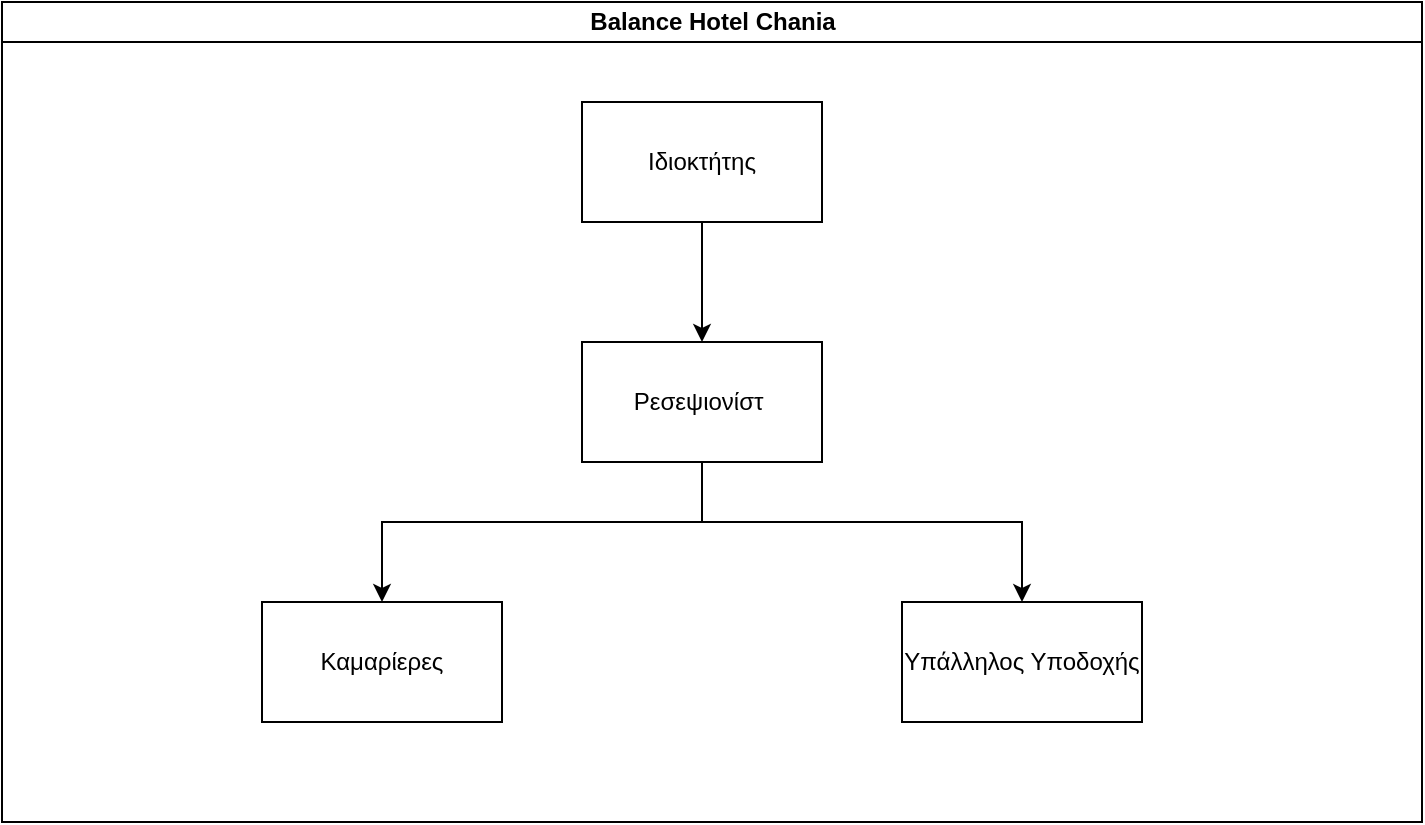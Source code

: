 <mxfile version="16.1.2" type="device"><diagram id="prtHgNgQTEPvFCAcTncT" name="Page-1"><mxGraphModel dx="1422" dy="718" grid="1" gridSize="10" guides="1" tooltips="1" connect="1" arrows="1" fold="1" page="1" pageScale="1" pageWidth="827" pageHeight="1169" math="0" shadow="0"><root><mxCell id="0"/><mxCell id="1" parent="0"/><mxCell id="dNxyNK7c78bLwvsdeMH5-11" value="Balance Hotel Chania" style="swimlane;html=1;startSize=20;horizontal=1;containerType=tree;glass=0;" parent="1" vertex="1"><mxGeometry x="70" y="80" width="710" height="410" as="geometry"/></mxCell><mxCell id="jPBcFN_vAemaR1wUCd5N-10" value="Υπάλληλος Υποδοχής" style="rounded=0;whiteSpace=wrap;html=1;" parent="dNxyNK7c78bLwvsdeMH5-11" vertex="1"><mxGeometry x="450" y="300" width="120" height="60" as="geometry"/></mxCell><mxCell id="OJuYoBobQYI-FflgBgcw-3" style="edgeStyle=orthogonalEdgeStyle;rounded=0;orthogonalLoop=1;jettySize=auto;html=1;exitX=0.5;exitY=1;exitDx=0;exitDy=0;entryX=0.5;entryY=0;entryDx=0;entryDy=0;" edge="1" parent="dNxyNK7c78bLwvsdeMH5-11" source="jPBcFN_vAemaR1wUCd5N-1" target="OJuYoBobQYI-FflgBgcw-6"><mxGeometry relative="1" as="geometry"><mxPoint x="355" y="160" as="targetPoint"/></mxGeometry></mxCell><mxCell id="jPBcFN_vAemaR1wUCd5N-1" value="Ιδιοκτήτης" style="rounded=0;whiteSpace=wrap;html=1;" parent="dNxyNK7c78bLwvsdeMH5-11" vertex="1"><mxGeometry x="290" y="50" width="120" height="60" as="geometry"/></mxCell><mxCell id="jPBcFN_vAemaR1wUCd5N-8" value="Καμαρίερες" style="rounded=0;whiteSpace=wrap;html=1;" parent="dNxyNK7c78bLwvsdeMH5-11" vertex="1"><mxGeometry x="130" y="300" width="120" height="60" as="geometry"/></mxCell><mxCell id="OJuYoBobQYI-FflgBgcw-11" style="edgeStyle=orthogonalEdgeStyle;rounded=0;orthogonalLoop=1;jettySize=auto;html=1;" edge="1" parent="dNxyNK7c78bLwvsdeMH5-11" source="OJuYoBobQYI-FflgBgcw-6" target="jPBcFN_vAemaR1wUCd5N-8"><mxGeometry relative="1" as="geometry"><Array as="points"><mxPoint x="350" y="260"/><mxPoint x="190" y="260"/></Array></mxGeometry></mxCell><mxCell id="OJuYoBobQYI-FflgBgcw-12" style="edgeStyle=orthogonalEdgeStyle;rounded=0;orthogonalLoop=1;jettySize=auto;html=1;" edge="1" parent="dNxyNK7c78bLwvsdeMH5-11" source="OJuYoBobQYI-FflgBgcw-6" target="jPBcFN_vAemaR1wUCd5N-10"><mxGeometry relative="1" as="geometry"><Array as="points"><mxPoint x="350" y="260"/><mxPoint x="510" y="260"/></Array></mxGeometry></mxCell><mxCell id="OJuYoBobQYI-FflgBgcw-6" value="Ρεσεψιονίστ&amp;nbsp;" style="rounded=0;whiteSpace=wrap;html=1;" vertex="1" parent="dNxyNK7c78bLwvsdeMH5-11"><mxGeometry x="290" y="170" width="120" height="60" as="geometry"/></mxCell></root></mxGraphModel></diagram></mxfile>